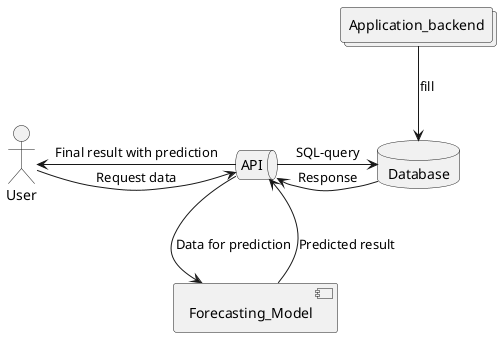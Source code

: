@startuml
actor User
queue API as api
database Database as db
collections Application_backend as application
component Forecasting_Model as model

application --> db : fill
User -> api : Request data
api -> db : SQL-query
db -> api : Response

api -> model: Data for prediction
model --> api: Predicted result

api -> User: Final result with prediction
@enduml
